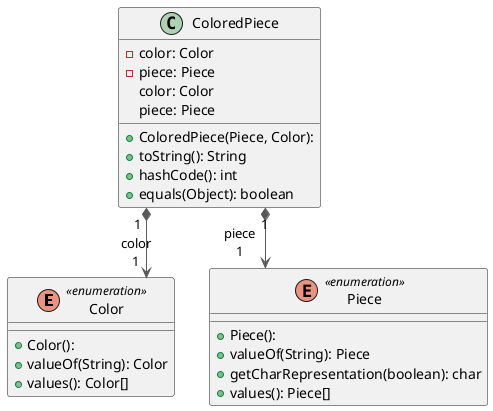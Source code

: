@startuml

top to bottom direction
skinparam linetype ortho

enum Color << enumeration >> {
  + Color(): 
  + valueOf(String): Color
  + values(): Color[]
}
class ColoredPiece {
  + ColoredPiece(Piece, Color): 
  - color: Color
  - piece: Piece
  + toString(): String
  + hashCode(): int
  + equals(Object): boolean
   color: Color
   piece: Piece
}
enum Piece << enumeration >> {
  + Piece(): 
  + valueOf(String): Piece
  + getCharRepresentation(boolean): char
  + values(): Piece[]
}

ColoredPiece "1" *-[#595959,plain]-> "color\n1" Color        
ColoredPiece "1" *-[#595959,plain]-> "piece\n1" Piece        
@enduml
